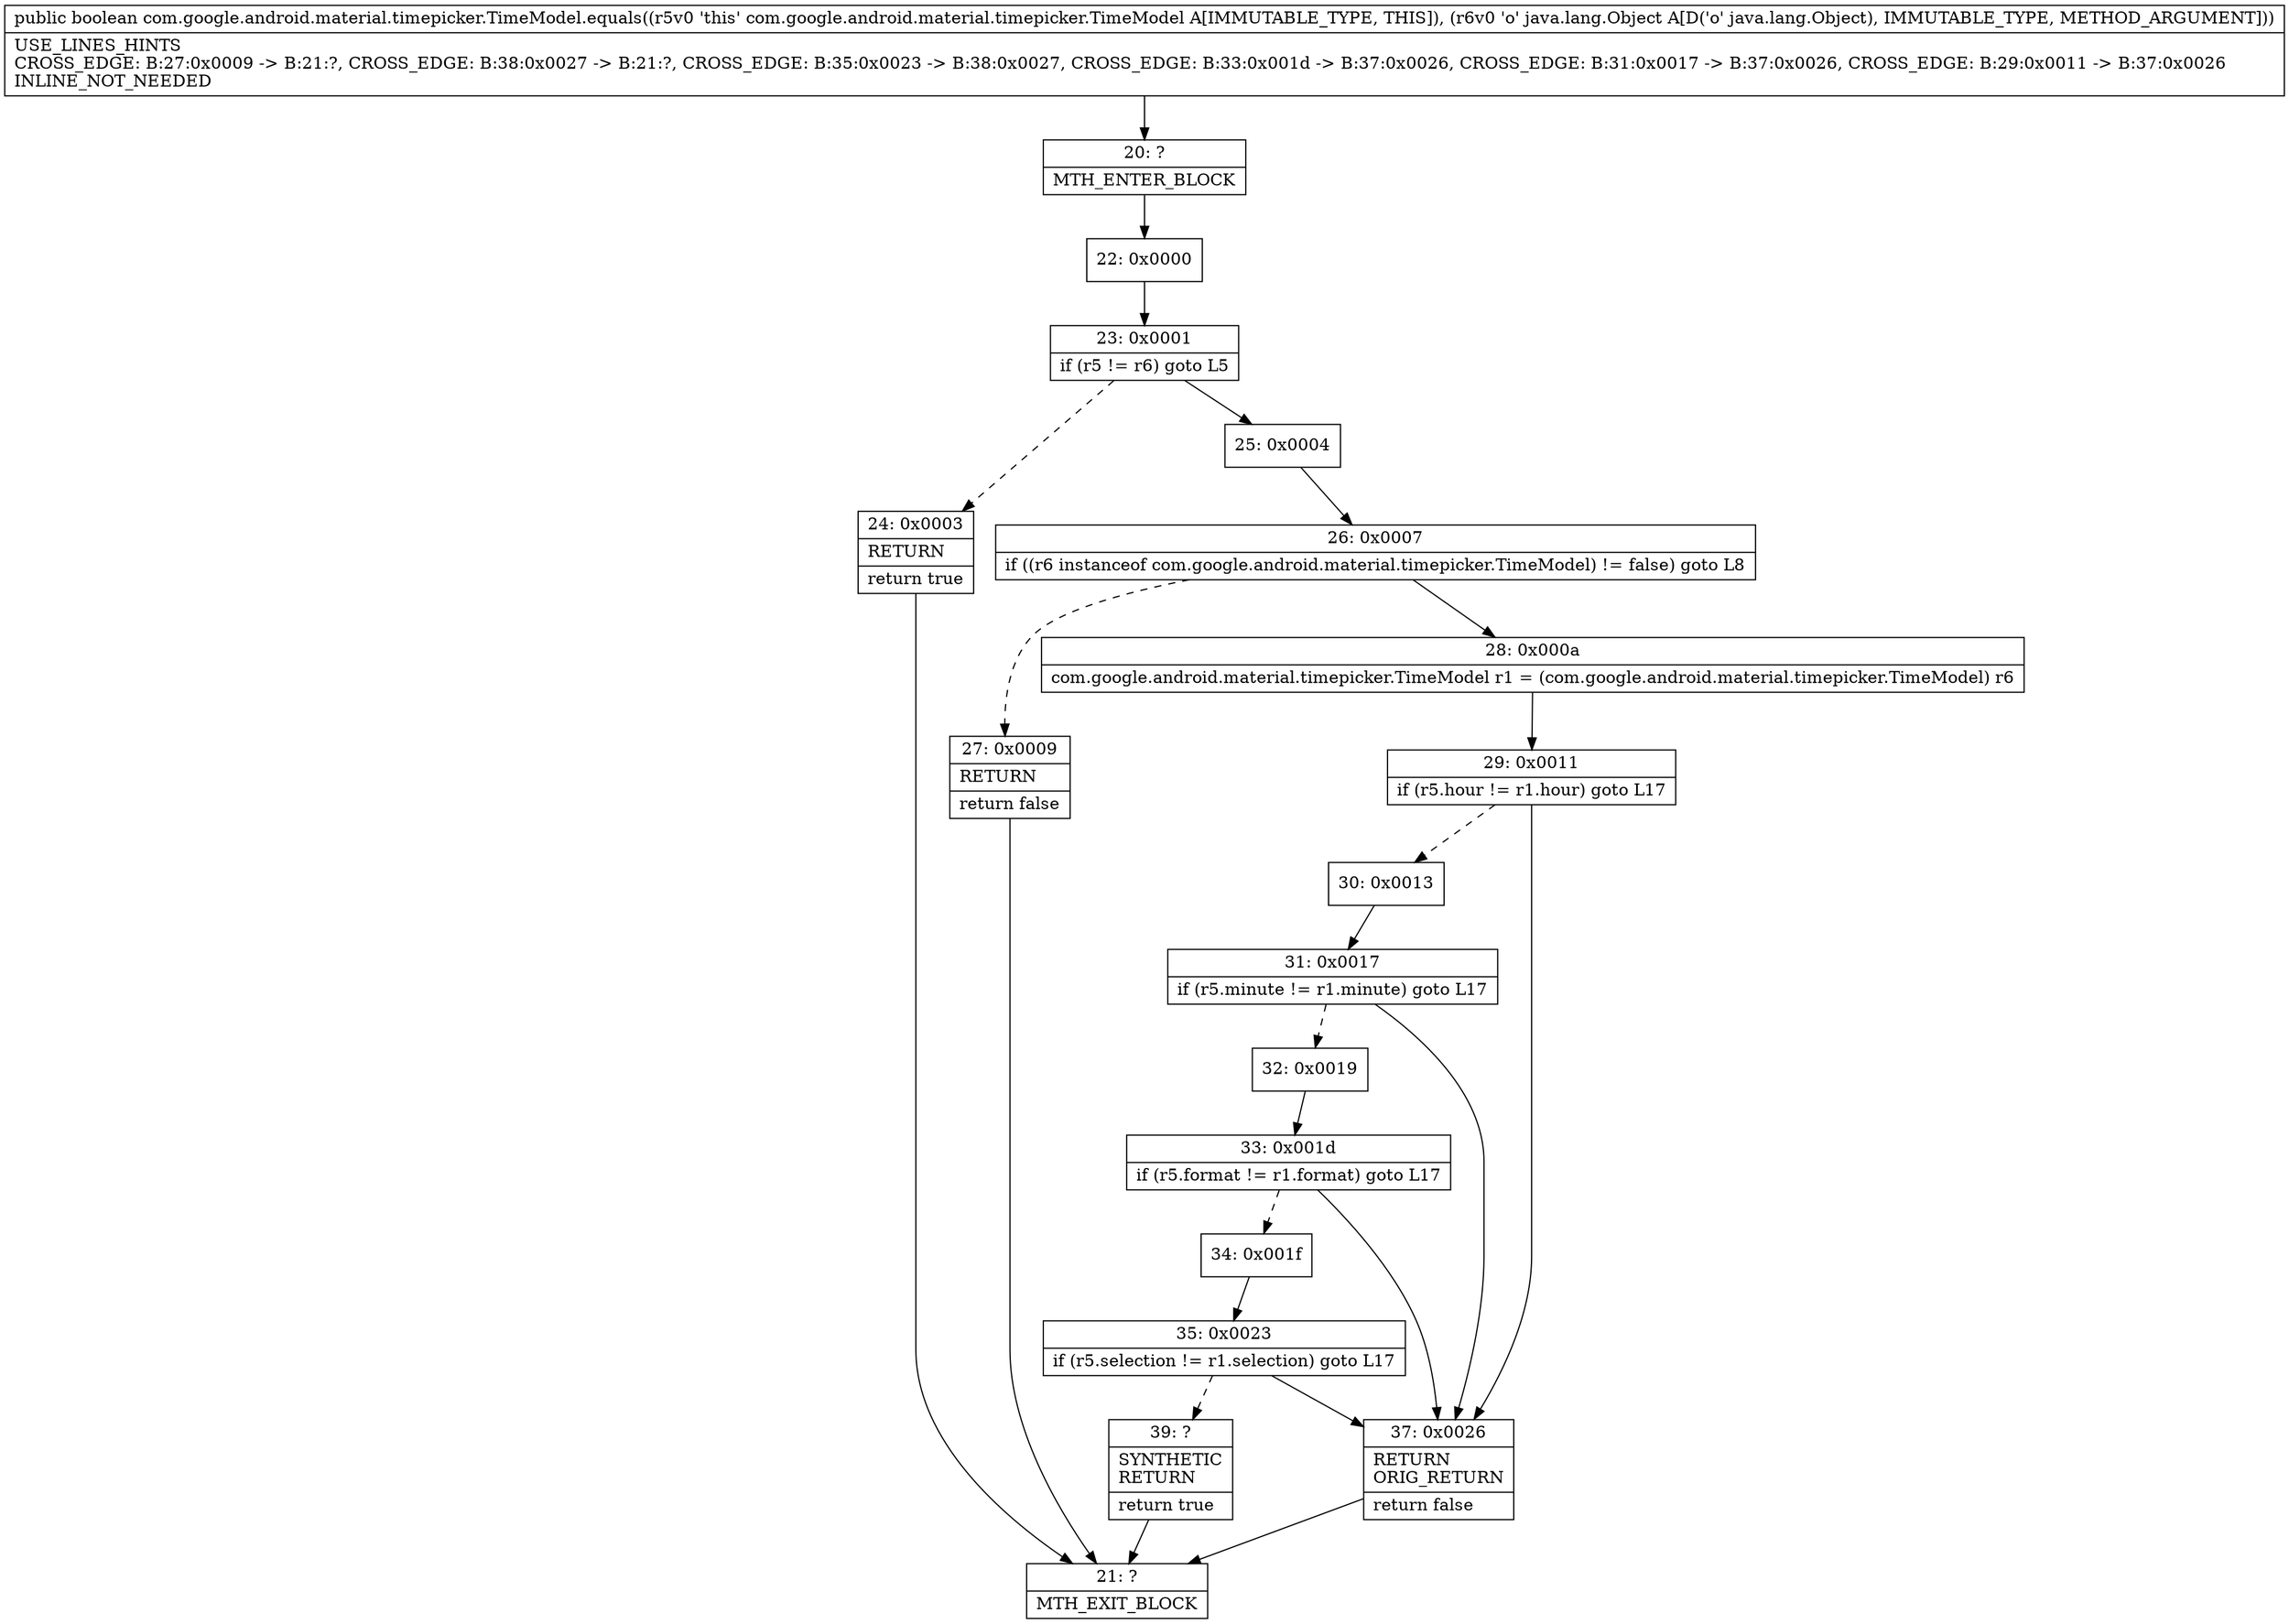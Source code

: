 digraph "CFG forcom.google.android.material.timepicker.TimeModel.equals(Ljava\/lang\/Object;)Z" {
Node_20 [shape=record,label="{20\:\ ?|MTH_ENTER_BLOCK\l}"];
Node_22 [shape=record,label="{22\:\ 0x0000}"];
Node_23 [shape=record,label="{23\:\ 0x0001|if (r5 != r6) goto L5\l}"];
Node_24 [shape=record,label="{24\:\ 0x0003|RETURN\l|return true\l}"];
Node_21 [shape=record,label="{21\:\ ?|MTH_EXIT_BLOCK\l}"];
Node_25 [shape=record,label="{25\:\ 0x0004}"];
Node_26 [shape=record,label="{26\:\ 0x0007|if ((r6 instanceof com.google.android.material.timepicker.TimeModel) != false) goto L8\l}"];
Node_27 [shape=record,label="{27\:\ 0x0009|RETURN\l|return false\l}"];
Node_28 [shape=record,label="{28\:\ 0x000a|com.google.android.material.timepicker.TimeModel r1 = (com.google.android.material.timepicker.TimeModel) r6\l}"];
Node_29 [shape=record,label="{29\:\ 0x0011|if (r5.hour != r1.hour) goto L17\l}"];
Node_30 [shape=record,label="{30\:\ 0x0013}"];
Node_31 [shape=record,label="{31\:\ 0x0017|if (r5.minute != r1.minute) goto L17\l}"];
Node_32 [shape=record,label="{32\:\ 0x0019}"];
Node_33 [shape=record,label="{33\:\ 0x001d|if (r5.format != r1.format) goto L17\l}"];
Node_34 [shape=record,label="{34\:\ 0x001f}"];
Node_35 [shape=record,label="{35\:\ 0x0023|if (r5.selection != r1.selection) goto L17\l}"];
Node_39 [shape=record,label="{39\:\ ?|SYNTHETIC\lRETURN\l|return true\l}"];
Node_37 [shape=record,label="{37\:\ 0x0026|RETURN\lORIG_RETURN\l|return false\l}"];
MethodNode[shape=record,label="{public boolean com.google.android.material.timepicker.TimeModel.equals((r5v0 'this' com.google.android.material.timepicker.TimeModel A[IMMUTABLE_TYPE, THIS]), (r6v0 'o' java.lang.Object A[D('o' java.lang.Object), IMMUTABLE_TYPE, METHOD_ARGUMENT]))  | USE_LINES_HINTS\lCROSS_EDGE: B:27:0x0009 \-\> B:21:?, CROSS_EDGE: B:38:0x0027 \-\> B:21:?, CROSS_EDGE: B:35:0x0023 \-\> B:38:0x0027, CROSS_EDGE: B:33:0x001d \-\> B:37:0x0026, CROSS_EDGE: B:31:0x0017 \-\> B:37:0x0026, CROSS_EDGE: B:29:0x0011 \-\> B:37:0x0026\lINLINE_NOT_NEEDED\l}"];
MethodNode -> Node_20;Node_20 -> Node_22;
Node_22 -> Node_23;
Node_23 -> Node_24[style=dashed];
Node_23 -> Node_25;
Node_24 -> Node_21;
Node_25 -> Node_26;
Node_26 -> Node_27[style=dashed];
Node_26 -> Node_28;
Node_27 -> Node_21;
Node_28 -> Node_29;
Node_29 -> Node_30[style=dashed];
Node_29 -> Node_37;
Node_30 -> Node_31;
Node_31 -> Node_32[style=dashed];
Node_31 -> Node_37;
Node_32 -> Node_33;
Node_33 -> Node_34[style=dashed];
Node_33 -> Node_37;
Node_34 -> Node_35;
Node_35 -> Node_37;
Node_35 -> Node_39[style=dashed];
Node_39 -> Node_21;
Node_37 -> Node_21;
}

